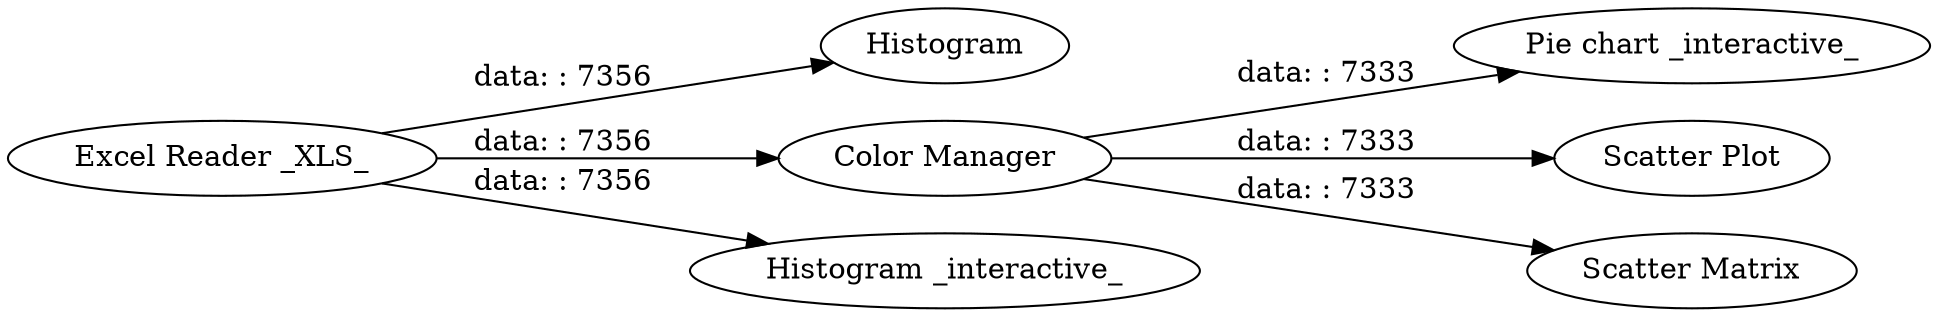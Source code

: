 digraph {
	"7272288443317160783_7" [label="Pie chart _interactive_"]
	"7272288443317160783_1" [label="Excel Reader _XLS_"]
	"7272288443317160783_5" [label=Histogram]
	"7272288443317160783_3" [label="Color Manager"]
	"7272288443317160783_6" [label="Histogram _interactive_"]
	"7272288443317160783_2" [label="Scatter Plot"]
	"7272288443317160783_4" [label="Scatter Matrix"]
	"7272288443317160783_3" -> "7272288443317160783_7" [label="data: : 7333"]
	"7272288443317160783_3" -> "7272288443317160783_2" [label="data: : 7333"]
	"7272288443317160783_1" -> "7272288443317160783_5" [label="data: : 7356"]
	"7272288443317160783_1" -> "7272288443317160783_3" [label="data: : 7356"]
	"7272288443317160783_1" -> "7272288443317160783_6" [label="data: : 7356"]
	"7272288443317160783_3" -> "7272288443317160783_4" [label="data: : 7333"]
	rankdir=LR
}
